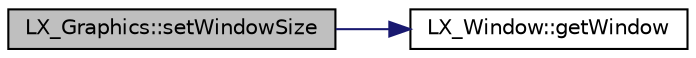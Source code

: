 digraph "LX_Graphics::setWindowSize"
{
  edge [fontname="Helvetica",fontsize="10",labelfontname="Helvetica",labelfontsize="10"];
  node [fontname="Helvetica",fontsize="10",shape=record];
  rankdir="LR";
  Node1 [label="LX_Graphics::setWindowSize",height=0.2,width=0.4,color="black", fillcolor="grey75", style="filled" fontcolor="black"];
  Node1 -> Node2 [color="midnightblue",fontsize="10",style="solid",fontname="Helvetica"];
  Node2 [label="LX_Window::getWindow",height=0.2,width=0.4,color="black", fillcolor="white", style="filled",URL="$class_l_x___window.html#a37d9b37f49ec8e902d6dcaa88cd389ca"];
}
